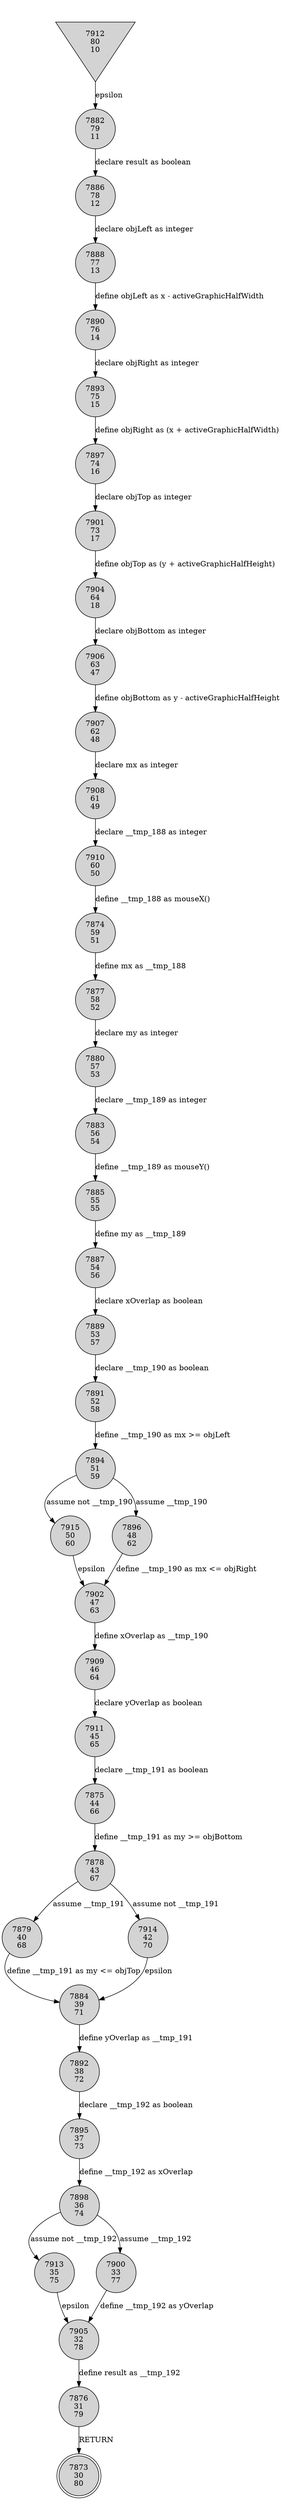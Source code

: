 digraph relation {
    node [shape=circle, style=filled];
    7904 [label="7904
64
18" shape=circle penwidth=1]
    7873 [label="7873
30
80" shape=doublecircle penwidth=1]
    7905 [label="7905
32
78" shape=circle penwidth=1]
    7874 [label="7874
59
51" shape=circle penwidth=1]
    7906 [label="7906
63
47" shape=circle penwidth=1]
    7875 [label="7875
44
66" shape=circle penwidth=1]
    7907 [label="7907
62
48" shape=circle penwidth=1]
    7876 [label="7876
31
79" shape=circle penwidth=1]
    7908 [label="7908
61
49" shape=circle penwidth=1]
    7877 [label="7877
58
52" shape=circle penwidth=1]
    7909 [label="7909
46
64" shape=circle penwidth=1]
    7878 [label="7878
43
67" shape=circle penwidth=1]
    7910 [label="7910
60
50" shape=circle penwidth=1]
    7879 [label="7879
40
68" shape=circle penwidth=1]
    7911 [label="7911
45
65" shape=circle penwidth=1]
    7880 [label="7880
57
53" shape=circle penwidth=1]
    7912 [label="7912
80
10" shape=invtriangle penwidth=1]
    7913 [label="7913
35
75" shape=circle penwidth=1]
    7882 [label="7882
79
11" shape=circle penwidth=1]
    7914 [label="7914
42
70" shape=circle penwidth=1]
    7883 [label="7883
56
54" shape=circle penwidth=1]
    7915 [label="7915
50
60" shape=circle penwidth=1]
    7884 [label="7884
39
71" shape=circle penwidth=1]
    7885 [label="7885
55
55" shape=circle penwidth=1]
    7886 [label="7886
78
12" shape=circle penwidth=1]
    7887 [label="7887
54
56" shape=circle penwidth=1]
    7888 [label="7888
77
13" shape=circle penwidth=1]
    7889 [label="7889
53
57" shape=circle penwidth=1]
    7890 [label="7890
76
14" shape=circle penwidth=1]
    7891 [label="7891
52
58" shape=circle penwidth=1]
    7892 [label="7892
38
72" shape=circle penwidth=1]
    7893 [label="7893
75
15" shape=circle penwidth=1]
    7894 [label="7894
51
59" shape=circle penwidth=1]
    7895 [label="7895
37
73" shape=circle penwidth=1]
    7896 [label="7896
48
62" shape=circle penwidth=1]
    7897 [label="7897
74
16" shape=circle penwidth=1]
    7898 [label="7898
36
74" shape=circle penwidth=1]
    7900 [label="7900
33
77" shape=circle penwidth=1]
    7901 [label="7901
73
17" shape=circle penwidth=1]
    7902 [label="7902
47
63" shape=circle penwidth=1]
    7912 -> 7882 [label="epsilon"];
    7882 -> 7886 [label="declare result as boolean"];
    7886 -> 7888 [label="declare objLeft as integer"];
    7888 -> 7890 [label="define objLeft as x - activeGraphicHalfWidth"];
    7890 -> 7893 [label="declare objRight as integer"];
    7893 -> 7897 [label="define objRight as (x + activeGraphicHalfWidth)"];
    7897 -> 7901 [label="declare objTop as integer"];
    7901 -> 7904 [label="define objTop as (y + activeGraphicHalfHeight)"];
    7904 -> 7906 [label="declare objBottom as integer"];
    7906 -> 7907 [label="define objBottom as y - activeGraphicHalfHeight"];
    7907 -> 7908 [label="declare mx as integer"];
    7908 -> 7910 [label="declare __tmp_188 as integer"];
    7910 -> 7874 [label="define __tmp_188 as mouseX()"];
    7874 -> 7877 [label="define mx as __tmp_188"];
    7877 -> 7880 [label="declare my as integer"];
    7880 -> 7883 [label="declare __tmp_189 as integer"];
    7883 -> 7885 [label="define __tmp_189 as mouseY()"];
    7885 -> 7887 [label="define my as __tmp_189"];
    7887 -> 7889 [label="declare xOverlap as boolean"];
    7889 -> 7891 [label="declare __tmp_190 as boolean"];
    7891 -> 7894 [label="define __tmp_190 as mx >= objLeft"];
    7894 -> 7896 [label="assume __tmp_190"];
    7894 -> 7915 [label="assume not __tmp_190"];
    7915 -> 7902 [label="epsilon"];
    7902 -> 7909 [label="define xOverlap as __tmp_190"];
    7909 -> 7911 [label="declare yOverlap as boolean"];
    7911 -> 7875 [label="declare __tmp_191 as boolean"];
    7875 -> 7878 [label="define __tmp_191 as my >= objBottom"];
    7878 -> 7879 [label="assume __tmp_191"];
    7878 -> 7914 [label="assume not __tmp_191"];
    7914 -> 7884 [label="epsilon"];
    7884 -> 7892 [label="define yOverlap as __tmp_191"];
    7892 -> 7895 [label="declare __tmp_192 as boolean"];
    7895 -> 7898 [label="define __tmp_192 as xOverlap"];
    7898 -> 7900 [label="assume __tmp_192"];
    7898 -> 7913 [label="assume not __tmp_192"];
    7913 -> 7905 [label="epsilon"];
    7905 -> 7876 [label="define result as __tmp_192"];
    7876 -> 7873 [label="RETURN"];
    7900 -> 7905 [label="define __tmp_192 as yOverlap"];
    7879 -> 7884 [label="define __tmp_191 as my <= objTop"];
    7896 -> 7902 [label="define __tmp_190 as mx <= objRight"];
}
